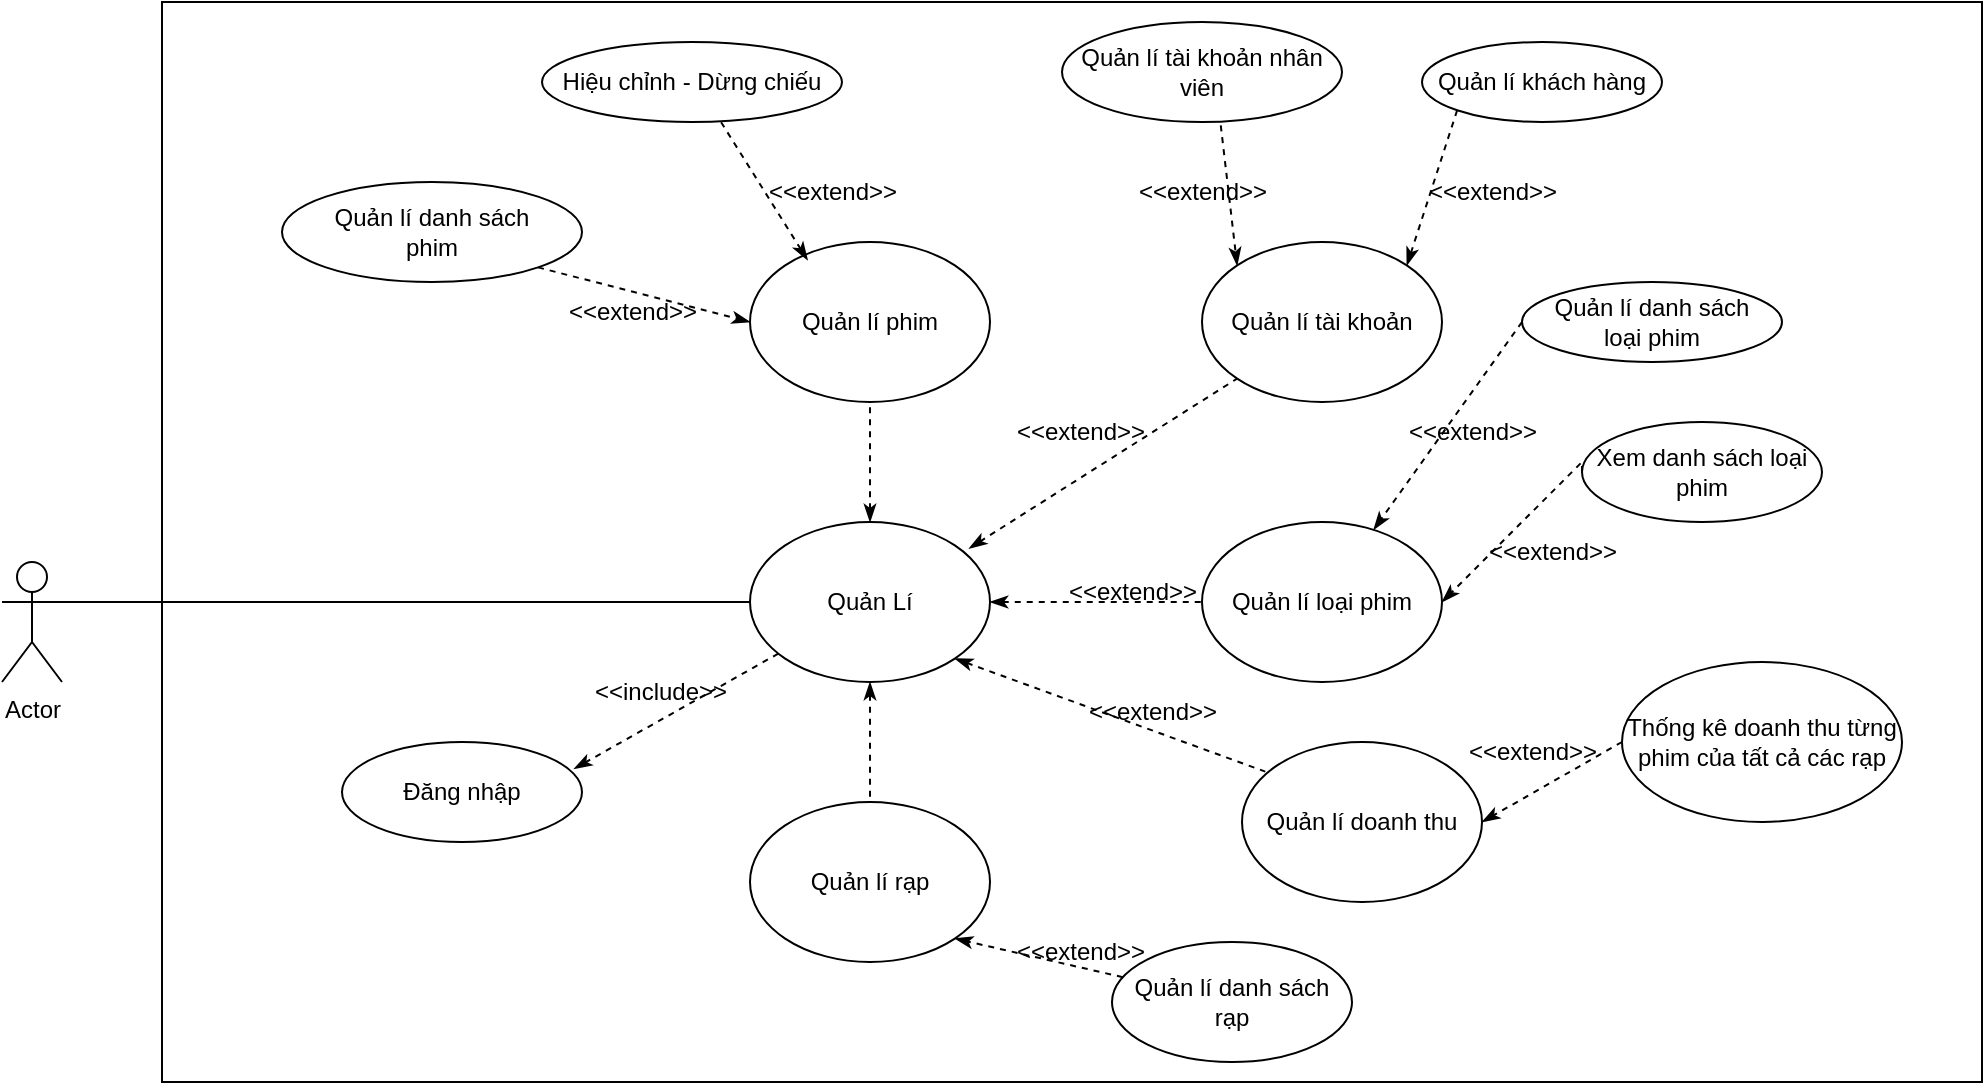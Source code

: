 <mxfile version="24.7.17" pages="3">
  <diagram name="Trang-1" id="XUuO-Sj4ZqHwSz0EMD9G">
    <mxGraphModel dx="1877" dy="1699" grid="1" gridSize="10" guides="1" tooltips="1" connect="1" arrows="1" fold="1" page="1" pageScale="1" pageWidth="827" pageHeight="1169" math="0" shadow="0">
      <root>
        <mxCell id="0" />
        <mxCell id="1" parent="0" />
        <mxCell id="FkCbSG15YkRULvFA8qqb-1" value="Quản lí tài khoản" style="ellipse;whiteSpace=wrap;html=1;" vertex="1" parent="1">
          <mxGeometry x="580" y="60" width="120" height="80" as="geometry" />
        </mxCell>
        <mxCell id="FkCbSG15YkRULvFA8qqb-2" value="Quản lí phim" style="ellipse;whiteSpace=wrap;html=1;" vertex="1" parent="1">
          <mxGeometry x="354" y="60" width="120" height="80" as="geometry" />
        </mxCell>
        <mxCell id="FkCbSG15YkRULvFA8qqb-3" value="Quản Lí" style="ellipse;whiteSpace=wrap;html=1;" vertex="1" parent="1">
          <mxGeometry x="354" y="200" width="120" height="80" as="geometry" />
        </mxCell>
        <mxCell id="FkCbSG15YkRULvFA8qqb-4" value="Quản lí rạp" style="ellipse;whiteSpace=wrap;html=1;" vertex="1" parent="1">
          <mxGeometry x="354" y="340" width="120" height="80" as="geometry" />
        </mxCell>
        <mxCell id="FkCbSG15YkRULvFA8qqb-5" value="Quản lí loại phim" style="ellipse;whiteSpace=wrap;html=1;" vertex="1" parent="1">
          <mxGeometry x="580" y="200" width="120" height="80" as="geometry" />
        </mxCell>
        <mxCell id="FkCbSG15YkRULvFA8qqb-6" value="Quản lí doanh thu" style="ellipse;whiteSpace=wrap;html=1;" vertex="1" parent="1">
          <mxGeometry x="600" y="310" width="120" height="80" as="geometry" />
        </mxCell>
        <mxCell id="FkCbSG15YkRULvFA8qqb-7" value="Actor" style="shape=umlActor;verticalLabelPosition=bottom;verticalAlign=top;html=1;outlineConnect=0;" vertex="1" parent="1">
          <mxGeometry x="-20" y="220" width="30" height="60" as="geometry" />
        </mxCell>
        <mxCell id="FkCbSG15YkRULvFA8qqb-8" value="" style="endArrow=none;html=1;rounded=0;exitX=1;exitY=0.333;exitDx=0;exitDy=0;exitPerimeter=0;entryX=0;entryY=0.5;entryDx=0;entryDy=0;" edge="1" parent="1" source="FkCbSG15YkRULvFA8qqb-7" target="FkCbSG15YkRULvFA8qqb-3">
          <mxGeometry width="50" height="50" relative="1" as="geometry">
            <mxPoint x="390" y="300" as="sourcePoint" />
            <mxPoint x="350" y="250" as="targetPoint" />
          </mxGeometry>
        </mxCell>
        <mxCell id="FkCbSG15YkRULvFA8qqb-9" value="" style="endArrow=none;html=1;rounded=0;exitX=0.5;exitY=0;exitDx=0;exitDy=0;entryX=0.5;entryY=1;entryDx=0;entryDy=0;startArrow=classicThin;startFill=1;endFill=0;dashed=1;" edge="1" parent="1" source="FkCbSG15YkRULvFA8qqb-3" target="FkCbSG15YkRULvFA8qqb-2">
          <mxGeometry width="50" height="50" relative="1" as="geometry">
            <mxPoint x="430" y="180" as="sourcePoint" />
            <mxPoint x="480" y="130" as="targetPoint" />
          </mxGeometry>
        </mxCell>
        <mxCell id="FkCbSG15YkRULvFA8qqb-10" value="" style="endArrow=none;html=1;rounded=0;entryX=0;entryY=0.5;entryDx=0;entryDy=0;exitX=1;exitY=0.5;exitDx=0;exitDy=0;startArrow=classicThin;startFill=1;endFill=0;dashed=1;" edge="1" parent="1" source="FkCbSG15YkRULvFA8qqb-3" target="FkCbSG15YkRULvFA8qqb-5">
          <mxGeometry width="50" height="50" relative="1" as="geometry">
            <mxPoint x="390" y="300" as="sourcePoint" />
            <mxPoint x="440" y="250" as="targetPoint" />
          </mxGeometry>
        </mxCell>
        <mxCell id="FkCbSG15YkRULvFA8qqb-11" value="" style="endArrow=none;html=1;rounded=0;exitX=0.5;exitY=1;exitDx=0;exitDy=0;entryX=0.5;entryY=0;entryDx=0;entryDy=0;startArrow=classicThin;startFill=1;endFill=0;dashed=1;" edge="1" parent="1" source="FkCbSG15YkRULvFA8qqb-3" target="FkCbSG15YkRULvFA8qqb-4">
          <mxGeometry width="50" height="50" relative="1" as="geometry">
            <mxPoint x="470" y="330" as="sourcePoint" />
            <mxPoint x="520" y="280" as="targetPoint" />
          </mxGeometry>
        </mxCell>
        <mxCell id="FkCbSG15YkRULvFA8qqb-12" value="" style="endArrow=none;html=1;rounded=0;exitX=0.913;exitY=0.165;exitDx=0;exitDy=0;exitPerimeter=0;entryX=0;entryY=1;entryDx=0;entryDy=0;startArrow=classicThin;startFill=1;endFill=0;dashed=1;" edge="1" parent="1" source="FkCbSG15YkRULvFA8qqb-3" target="FkCbSG15YkRULvFA8qqb-1">
          <mxGeometry width="50" height="50" relative="1" as="geometry">
            <mxPoint x="530" y="190" as="sourcePoint" />
            <mxPoint x="580" y="140" as="targetPoint" />
          </mxGeometry>
        </mxCell>
        <mxCell id="FkCbSG15YkRULvFA8qqb-13" value="" style="endArrow=none;html=1;rounded=0;entryX=0.097;entryY=0.185;entryDx=0;entryDy=0;entryPerimeter=0;exitX=1;exitY=1;exitDx=0;exitDy=0;startArrow=classicThin;startFill=1;endFill=0;dashed=1;" edge="1" parent="1" source="FkCbSG15YkRULvFA8qqb-3" target="FkCbSG15YkRULvFA8qqb-6">
          <mxGeometry width="50" height="50" relative="1" as="geometry">
            <mxPoint x="390" y="300" as="sourcePoint" />
            <mxPoint x="440" y="250" as="targetPoint" />
          </mxGeometry>
        </mxCell>
        <mxCell id="FkCbSG15YkRULvFA8qqb-14" value="Quản lí danh sách&lt;div&gt;phim&lt;/div&gt;" style="ellipse;whiteSpace=wrap;html=1;" vertex="1" parent="1">
          <mxGeometry x="120" y="30" width="150" height="50" as="geometry" />
        </mxCell>
        <mxCell id="FkCbSG15YkRULvFA8qqb-16" value="" style="endArrow=classicThin;html=1;rounded=0;exitX=1;exitY=1;exitDx=0;exitDy=0;entryX=0;entryY=0.5;entryDx=0;entryDy=0;startArrow=none;startFill=0;dashed=1;endFill=1;" edge="1" parent="1" source="FkCbSG15YkRULvFA8qqb-14" target="FkCbSG15YkRULvFA8qqb-2">
          <mxGeometry width="50" height="50" relative="1" as="geometry">
            <mxPoint x="380" y="10" as="sourcePoint" />
            <mxPoint x="430" y="-40" as="targetPoint" />
          </mxGeometry>
        </mxCell>
        <mxCell id="FkCbSG15YkRULvFA8qqb-17" value="Hiệu chỉnh - Dừng chiếu" style="ellipse;whiteSpace=wrap;html=1;" vertex="1" parent="1">
          <mxGeometry x="250" y="-40" width="150" height="40" as="geometry" />
        </mxCell>
        <mxCell id="FkCbSG15YkRULvFA8qqb-18" value="" style="endArrow=classicThin;html=1;rounded=0;exitX=0.597;exitY=1.003;exitDx=0;exitDy=0;exitPerimeter=0;entryX=0.24;entryY=0.113;entryDx=0;entryDy=0;entryPerimeter=0;endFill=1;dashed=1;" edge="1" parent="1" source="FkCbSG15YkRULvFA8qqb-17" target="FkCbSG15YkRULvFA8qqb-2">
          <mxGeometry width="50" height="50" relative="1" as="geometry">
            <mxPoint x="390" y="190" as="sourcePoint" />
            <mxPoint x="440" y="140" as="targetPoint" />
          </mxGeometry>
        </mxCell>
        <mxCell id="FkCbSG15YkRULvFA8qqb-20" value="Quản lí tài khoản nhân viên" style="ellipse;whiteSpace=wrap;html=1;" vertex="1" parent="1">
          <mxGeometry x="510" y="-50" width="140" height="50" as="geometry" />
        </mxCell>
        <mxCell id="FkCbSG15YkRULvFA8qqb-21" value="Quản lí khách hàng" style="ellipse;whiteSpace=wrap;html=1;" vertex="1" parent="1">
          <mxGeometry x="690" y="-40" width="120" height="40" as="geometry" />
        </mxCell>
        <mxCell id="FkCbSG15YkRULvFA8qqb-22" value="" style="endArrow=classicThin;html=1;rounded=0;entryX=0;entryY=0;entryDx=0;entryDy=0;exitX=0.567;exitY=1.033;exitDx=0;exitDy=0;exitPerimeter=0;endFill=1;dashed=1;" edge="1" parent="1" source="FkCbSG15YkRULvFA8qqb-20" target="FkCbSG15YkRULvFA8qqb-1">
          <mxGeometry width="50" height="50" relative="1" as="geometry">
            <mxPoint x="610" y="50" as="sourcePoint" />
            <mxPoint x="660" as="targetPoint" />
          </mxGeometry>
        </mxCell>
        <mxCell id="FkCbSG15YkRULvFA8qqb-23" value="" style="endArrow=classicThin;html=1;rounded=0;entryX=1;entryY=0;entryDx=0;entryDy=0;exitX=0;exitY=1;exitDx=0;exitDy=0;endFill=1;dashed=1;" edge="1" parent="1" source="FkCbSG15YkRULvFA8qqb-21" target="FkCbSG15YkRULvFA8qqb-1">
          <mxGeometry width="50" height="50" relative="1" as="geometry">
            <mxPoint x="720" y="120" as="sourcePoint" />
            <mxPoint x="770" y="70" as="targetPoint" />
          </mxGeometry>
        </mxCell>
        <mxCell id="FkCbSG15YkRULvFA8qqb-24" value="Quản lí danh sách&lt;div&gt;loại phim&lt;/div&gt;" style="ellipse;whiteSpace=wrap;html=1;" vertex="1" parent="1">
          <mxGeometry x="740" y="80" width="130" height="40" as="geometry" />
        </mxCell>
        <mxCell id="FkCbSG15YkRULvFA8qqb-25" value="Xem danh sách loại phim" style="ellipse;whiteSpace=wrap;html=1;" vertex="1" parent="1">
          <mxGeometry x="770" y="150" width="120" height="50" as="geometry" />
        </mxCell>
        <mxCell id="FkCbSG15YkRULvFA8qqb-26" value="" style="endArrow=classicThin;html=1;rounded=0;exitX=0;exitY=0.5;exitDx=0;exitDy=0;endFill=1;dashed=1;" edge="1" parent="1" source="FkCbSG15YkRULvFA8qqb-24" target="FkCbSG15YkRULvFA8qqb-5">
          <mxGeometry width="50" height="50" relative="1" as="geometry">
            <mxPoint x="670" y="190" as="sourcePoint" />
            <mxPoint x="720" y="140" as="targetPoint" />
          </mxGeometry>
        </mxCell>
        <mxCell id="FkCbSG15YkRULvFA8qqb-27" value="" style="endArrow=classicThin;html=1;rounded=0;entryX=1;entryY=0.5;entryDx=0;entryDy=0;exitX=0;exitY=0.5;exitDx=0;exitDy=0;endFill=1;dashed=1;" edge="1" parent="1" source="FkCbSG15YkRULvFA8qqb-25" target="FkCbSG15YkRULvFA8qqb-5">
          <mxGeometry width="50" height="50" relative="1" as="geometry">
            <mxPoint x="700" y="320" as="sourcePoint" />
            <mxPoint x="750" y="270" as="targetPoint" />
            <Array as="points">
              <mxPoint x="770" y="170" />
            </Array>
          </mxGeometry>
        </mxCell>
        <mxCell id="FkCbSG15YkRULvFA8qqb-28" value="Thống kê doanh thu từng phim của tất cả các rạp" style="ellipse;whiteSpace=wrap;html=1;" vertex="1" parent="1">
          <mxGeometry x="790" y="270" width="140" height="80" as="geometry" />
        </mxCell>
        <mxCell id="FkCbSG15YkRULvFA8qqb-29" value="" style="endArrow=classicThin;html=1;rounded=0;entryX=1;entryY=0.5;entryDx=0;entryDy=0;exitX=0;exitY=0.5;exitDx=0;exitDy=0;endFill=1;dashed=1;" edge="1" parent="1" source="FkCbSG15YkRULvFA8qqb-28" target="FkCbSG15YkRULvFA8qqb-6">
          <mxGeometry width="50" height="50" relative="1" as="geometry">
            <mxPoint x="730" y="440" as="sourcePoint" />
            <mxPoint x="780" y="390" as="targetPoint" />
          </mxGeometry>
        </mxCell>
        <mxCell id="FkCbSG15YkRULvFA8qqb-30" value="Quản lí danh sách rạp" style="ellipse;whiteSpace=wrap;html=1;" vertex="1" parent="1">
          <mxGeometry x="535" y="410" width="120" height="60" as="geometry" />
        </mxCell>
        <mxCell id="FkCbSG15YkRULvFA8qqb-31" value="" style="endArrow=classicThin;html=1;rounded=0;entryX=1;entryY=1;entryDx=0;entryDy=0;endFill=1;dashed=1;" edge="1" parent="1" source="FkCbSG15YkRULvFA8qqb-30" target="FkCbSG15YkRULvFA8qqb-4">
          <mxGeometry width="50" height="50" relative="1" as="geometry">
            <mxPoint x="300" y="470" as="sourcePoint" />
            <mxPoint x="350" y="420" as="targetPoint" />
          </mxGeometry>
        </mxCell>
        <mxCell id="FkCbSG15YkRULvFA8qqb-32" value="Đăng nhập" style="ellipse;whiteSpace=wrap;html=1;" vertex="1" parent="1">
          <mxGeometry x="150" y="310" width="120" height="50" as="geometry" />
        </mxCell>
        <mxCell id="FkCbSG15YkRULvFA8qqb-33" value="" style="endArrow=classicThin;html=1;rounded=0;entryX=0.967;entryY=0.268;entryDx=0;entryDy=0;entryPerimeter=0;endFill=1;startArrow=none;startFill=0;dashed=1;" edge="1" parent="1" source="FkCbSG15YkRULvFA8qqb-3" target="FkCbSG15YkRULvFA8qqb-32">
          <mxGeometry width="50" height="50" relative="1" as="geometry">
            <mxPoint x="300" y="320" as="sourcePoint" />
            <mxPoint x="350" y="270" as="targetPoint" />
          </mxGeometry>
        </mxCell>
        <mxCell id="FkCbSG15YkRULvFA8qqb-34" value="&amp;lt;&amp;lt;include&amp;gt;&amp;gt;" style="text;html=1;align=center;verticalAlign=middle;resizable=0;points=[];autosize=1;strokeColor=none;fillColor=none;" vertex="1" parent="1">
          <mxGeometry x="264" y="270" width="90" height="30" as="geometry" />
        </mxCell>
        <mxCell id="FkCbSG15YkRULvFA8qqb-35" value="&amp;lt;&amp;lt;extend&amp;gt;&amp;gt;" style="text;html=1;align=center;verticalAlign=middle;resizable=0;points=[];autosize=1;strokeColor=none;fillColor=none;" vertex="1" parent="1">
          <mxGeometry x="250" y="80" width="90" height="30" as="geometry" />
        </mxCell>
        <mxCell id="FkCbSG15YkRULvFA8qqb-36" value="&amp;lt;&amp;lt;extend&amp;gt;&amp;gt;" style="text;html=1;align=center;verticalAlign=middle;resizable=0;points=[];autosize=1;strokeColor=none;fillColor=none;" vertex="1" parent="1">
          <mxGeometry x="350" y="20" width="90" height="30" as="geometry" />
        </mxCell>
        <mxCell id="FkCbSG15YkRULvFA8qqb-37" value="&amp;lt;&amp;lt;extend&amp;gt;&amp;gt;" style="text;html=1;align=center;verticalAlign=middle;resizable=0;points=[];autosize=1;strokeColor=none;fillColor=none;" vertex="1" parent="1">
          <mxGeometry x="535" y="20" width="90" height="30" as="geometry" />
        </mxCell>
        <mxCell id="FkCbSG15YkRULvFA8qqb-38" value="&amp;lt;&amp;lt;extend&amp;gt;&amp;gt;" style="text;html=1;align=center;verticalAlign=middle;resizable=0;points=[];autosize=1;strokeColor=none;fillColor=none;" vertex="1" parent="1">
          <mxGeometry x="680" y="20" width="90" height="30" as="geometry" />
        </mxCell>
        <mxCell id="FkCbSG15YkRULvFA8qqb-39" value="&amp;lt;&amp;lt;extend&amp;gt;&amp;gt;" style="text;html=1;align=center;verticalAlign=middle;resizable=0;points=[];autosize=1;strokeColor=none;fillColor=none;" vertex="1" parent="1">
          <mxGeometry x="670" y="140" width="90" height="30" as="geometry" />
        </mxCell>
        <mxCell id="FkCbSG15YkRULvFA8qqb-40" value="&amp;lt;&amp;lt;extend&amp;gt;&amp;gt;" style="text;html=1;align=center;verticalAlign=middle;resizable=0;points=[];autosize=1;strokeColor=none;fillColor=none;" vertex="1" parent="1">
          <mxGeometry x="710" y="200" width="90" height="30" as="geometry" />
        </mxCell>
        <mxCell id="FkCbSG15YkRULvFA8qqb-41" value="&amp;lt;&amp;lt;extend&amp;gt;&amp;gt;" style="text;html=1;align=center;verticalAlign=middle;resizable=0;points=[];autosize=1;strokeColor=none;fillColor=none;" vertex="1" parent="1">
          <mxGeometry x="700" y="300" width="90" height="30" as="geometry" />
        </mxCell>
        <mxCell id="FkCbSG15YkRULvFA8qqb-42" value="&amp;lt;&amp;lt;extend&amp;gt;&amp;gt;" style="text;html=1;align=center;verticalAlign=middle;resizable=0;points=[];autosize=1;strokeColor=none;fillColor=none;" vertex="1" parent="1">
          <mxGeometry x="510" y="280" width="90" height="30" as="geometry" />
        </mxCell>
        <mxCell id="FkCbSG15YkRULvFA8qqb-43" value="&amp;lt;&amp;lt;extend&amp;gt;&amp;gt;" style="text;html=1;align=center;verticalAlign=middle;resizable=0;points=[];autosize=1;strokeColor=none;fillColor=none;" vertex="1" parent="1">
          <mxGeometry x="474" y="400" width="90" height="30" as="geometry" />
        </mxCell>
        <mxCell id="FkCbSG15YkRULvFA8qqb-44" value="&amp;lt;&amp;lt;extend&amp;gt;&amp;gt;" style="text;html=1;align=center;verticalAlign=middle;resizable=0;points=[];autosize=1;strokeColor=none;fillColor=none;" vertex="1" parent="1">
          <mxGeometry x="474" y="140" width="90" height="30" as="geometry" />
        </mxCell>
        <mxCell id="FkCbSG15YkRULvFA8qqb-45" value="&amp;lt;&amp;lt;extend&amp;gt;&amp;gt;" style="text;html=1;align=center;verticalAlign=middle;resizable=0;points=[];autosize=1;strokeColor=none;fillColor=none;" vertex="1" parent="1">
          <mxGeometry x="500" y="220" width="90" height="30" as="geometry" />
        </mxCell>
        <mxCell id="FkCbSG15YkRULvFA8qqb-46" value="" style="rounded=0;whiteSpace=wrap;html=1;fillStyle=dashed;fillColor=none;" vertex="1" parent="1">
          <mxGeometry x="60" y="-60" width="910" height="540" as="geometry" />
        </mxCell>
      </root>
    </mxGraphModel>
  </diagram>
  <diagram id="VUjF_VidT5yqT0pPPHdX" name="Quảnlirap">
    <mxGraphModel dx="1050" dy="530" grid="1" gridSize="10" guides="1" tooltips="1" connect="1" arrows="1" fold="1" page="1" pageScale="1" pageWidth="827" pageHeight="1169" math="0" shadow="0">
      <root>
        <mxCell id="0" />
        <mxCell id="1" parent="0" />
        <mxCell id="H4WFvdBHOnX_bVAzTEjQ-1" value="Quản lí phòng chiếu" style="ellipse;whiteSpace=wrap;html=1;" vertex="1" parent="1">
          <mxGeometry x="750" y="230" width="120" height="80" as="geometry" />
        </mxCell>
        <mxCell id="H4WFvdBHOnX_bVAzTEjQ-2" value="Quản lí lịch chiếu" style="ellipse;whiteSpace=wrap;html=1;" vertex="1" parent="1">
          <mxGeometry x="524" y="230" width="120" height="80" as="geometry" />
        </mxCell>
        <mxCell id="H4WFvdBHOnX_bVAzTEjQ-3" value="Quản Lí" style="ellipse;whiteSpace=wrap;html=1;" vertex="1" parent="1">
          <mxGeometry x="524" y="370" width="120" height="80" as="geometry" />
        </mxCell>
        <mxCell id="H4WFvdBHOnX_bVAzTEjQ-5" value="Quản lí vé" style="ellipse;whiteSpace=wrap;html=1;" vertex="1" parent="1">
          <mxGeometry x="750" y="370" width="120" height="80" as="geometry" />
        </mxCell>
        <mxCell id="H4WFvdBHOnX_bVAzTEjQ-6" value="Quản lí doanh thu" style="ellipse;whiteSpace=wrap;html=1;" vertex="1" parent="1">
          <mxGeometry x="770" y="480" width="120" height="80" as="geometry" />
        </mxCell>
        <mxCell id="H4WFvdBHOnX_bVAzTEjQ-7" value="Actor" style="shape=umlActor;verticalLabelPosition=bottom;verticalAlign=top;html=1;outlineConnect=0;" vertex="1" parent="1">
          <mxGeometry x="150" y="390" width="30" height="60" as="geometry" />
        </mxCell>
        <mxCell id="H4WFvdBHOnX_bVAzTEjQ-8" value="" style="endArrow=none;html=1;rounded=0;exitX=1;exitY=0.333;exitDx=0;exitDy=0;exitPerimeter=0;entryX=0;entryY=0.5;entryDx=0;entryDy=0;" edge="1" parent="1" source="H4WFvdBHOnX_bVAzTEjQ-7" target="H4WFvdBHOnX_bVAzTEjQ-3">
          <mxGeometry width="50" height="50" relative="1" as="geometry">
            <mxPoint x="560" y="470" as="sourcePoint" />
            <mxPoint x="520" y="420" as="targetPoint" />
          </mxGeometry>
        </mxCell>
        <mxCell id="H4WFvdBHOnX_bVAzTEjQ-9" value="" style="endArrow=none;html=1;rounded=0;exitX=0.5;exitY=0;exitDx=0;exitDy=0;entryX=0.5;entryY=1;entryDx=0;entryDy=0;startArrow=classicThin;startFill=1;endFill=0;dashed=1;" edge="1" parent="1" source="H4WFvdBHOnX_bVAzTEjQ-3" target="H4WFvdBHOnX_bVAzTEjQ-2">
          <mxGeometry width="50" height="50" relative="1" as="geometry">
            <mxPoint x="600" y="350" as="sourcePoint" />
            <mxPoint x="650" y="300" as="targetPoint" />
          </mxGeometry>
        </mxCell>
        <mxCell id="H4WFvdBHOnX_bVAzTEjQ-10" value="" style="endArrow=none;html=1;rounded=0;entryX=0;entryY=0.5;entryDx=0;entryDy=0;exitX=1;exitY=0.5;exitDx=0;exitDy=0;startArrow=classicThin;startFill=1;endFill=0;dashed=1;" edge="1" parent="1" source="H4WFvdBHOnX_bVAzTEjQ-3" target="H4WFvdBHOnX_bVAzTEjQ-5">
          <mxGeometry width="50" height="50" relative="1" as="geometry">
            <mxPoint x="560" y="470" as="sourcePoint" />
            <mxPoint x="610" y="420" as="targetPoint" />
          </mxGeometry>
        </mxCell>
        <mxCell id="H4WFvdBHOnX_bVAzTEjQ-12" value="" style="endArrow=none;html=1;rounded=0;exitX=0.913;exitY=0.165;exitDx=0;exitDy=0;exitPerimeter=0;entryX=0;entryY=1;entryDx=0;entryDy=0;startArrow=classicThin;startFill=1;endFill=0;dashed=1;" edge="1" parent="1" source="H4WFvdBHOnX_bVAzTEjQ-3" target="H4WFvdBHOnX_bVAzTEjQ-1">
          <mxGeometry width="50" height="50" relative="1" as="geometry">
            <mxPoint x="700" y="360" as="sourcePoint" />
            <mxPoint x="750" y="310" as="targetPoint" />
          </mxGeometry>
        </mxCell>
        <mxCell id="H4WFvdBHOnX_bVAzTEjQ-13" value="" style="endArrow=none;html=1;rounded=0;entryX=0.097;entryY=0.185;entryDx=0;entryDy=0;entryPerimeter=0;exitX=1;exitY=1;exitDx=0;exitDy=0;startArrow=classicThin;startFill=1;endFill=0;dashed=1;" edge="1" parent="1" source="H4WFvdBHOnX_bVAzTEjQ-3" target="H4WFvdBHOnX_bVAzTEjQ-6">
          <mxGeometry width="50" height="50" relative="1" as="geometry">
            <mxPoint x="560" y="470" as="sourcePoint" />
            <mxPoint x="610" y="420" as="targetPoint" />
          </mxGeometry>
        </mxCell>
        <mxCell id="H4WFvdBHOnX_bVAzTEjQ-14" value="Quản lí lịch chiếu" style="ellipse;whiteSpace=wrap;html=1;" vertex="1" parent="1">
          <mxGeometry x="290" y="200" width="150" height="50" as="geometry" />
        </mxCell>
        <mxCell id="H4WFvdBHOnX_bVAzTEjQ-15" value="" style="endArrow=classicThin;html=1;rounded=0;exitX=1;exitY=1;exitDx=0;exitDy=0;entryX=0;entryY=0.5;entryDx=0;entryDy=0;startArrow=none;startFill=0;dashed=1;endFill=1;" edge="1" parent="1" source="H4WFvdBHOnX_bVAzTEjQ-14" target="H4WFvdBHOnX_bVAzTEjQ-2">
          <mxGeometry width="50" height="50" relative="1" as="geometry">
            <mxPoint x="550" y="180" as="sourcePoint" />
            <mxPoint x="600" y="130" as="targetPoint" />
          </mxGeometry>
        </mxCell>
        <mxCell id="H4WFvdBHOnX_bVAzTEjQ-16" value="Xem danh sách lịch chiếu trong ngày&amp;nbsp;" style="ellipse;whiteSpace=wrap;html=1;" vertex="1" parent="1">
          <mxGeometry x="410" y="130" width="160" height="40" as="geometry" />
        </mxCell>
        <mxCell id="H4WFvdBHOnX_bVAzTEjQ-17" value="" style="endArrow=classicThin;html=1;rounded=0;exitX=0.597;exitY=1.003;exitDx=0;exitDy=0;exitPerimeter=0;entryX=0.24;entryY=0.113;entryDx=0;entryDy=0;entryPerimeter=0;endFill=1;dashed=1;" edge="1" parent="1" source="H4WFvdBHOnX_bVAzTEjQ-16" target="H4WFvdBHOnX_bVAzTEjQ-2">
          <mxGeometry width="50" height="50" relative="1" as="geometry">
            <mxPoint x="560" y="360" as="sourcePoint" />
            <mxPoint x="610" y="310" as="targetPoint" />
          </mxGeometry>
        </mxCell>
        <mxCell id="H4WFvdBHOnX_bVAzTEjQ-18" value="Quản lí danh sách phòng chiếu" style="ellipse;whiteSpace=wrap;html=1;" vertex="1" parent="1">
          <mxGeometry x="680" y="120" width="140" height="50" as="geometry" />
        </mxCell>
        <mxCell id="H4WFvdBHOnX_bVAzTEjQ-19" value="Xem thông tin các phòng đang có lịch chiếu" style="ellipse;whiteSpace=wrap;html=1;" vertex="1" parent="1">
          <mxGeometry x="860" y="130" width="250" height="40" as="geometry" />
        </mxCell>
        <mxCell id="H4WFvdBHOnX_bVAzTEjQ-20" value="" style="endArrow=classicThin;html=1;rounded=0;entryX=0;entryY=0;entryDx=0;entryDy=0;exitX=0.567;exitY=1.033;exitDx=0;exitDy=0;exitPerimeter=0;endFill=1;dashed=1;" edge="1" parent="1" source="H4WFvdBHOnX_bVAzTEjQ-18" target="H4WFvdBHOnX_bVAzTEjQ-1">
          <mxGeometry width="50" height="50" relative="1" as="geometry">
            <mxPoint x="780" y="220" as="sourcePoint" />
            <mxPoint x="830" y="170" as="targetPoint" />
          </mxGeometry>
        </mxCell>
        <mxCell id="H4WFvdBHOnX_bVAzTEjQ-21" value="" style="endArrow=classicThin;html=1;rounded=0;entryX=1;entryY=0;entryDx=0;entryDy=0;exitX=0;exitY=1;exitDx=0;exitDy=0;endFill=1;dashed=1;" edge="1" parent="1" source="H4WFvdBHOnX_bVAzTEjQ-19" target="H4WFvdBHOnX_bVAzTEjQ-1">
          <mxGeometry width="50" height="50" relative="1" as="geometry">
            <mxPoint x="890" y="290" as="sourcePoint" />
            <mxPoint x="940" y="240" as="targetPoint" />
          </mxGeometry>
        </mxCell>
        <mxCell id="H4WFvdBHOnX_bVAzTEjQ-22" value="Xem danh sách vé được đặt trong 1 suất chiếu" style="ellipse;whiteSpace=wrap;html=1;" vertex="1" parent="1">
          <mxGeometry x="950" y="290" width="190" height="60" as="geometry" />
        </mxCell>
        <mxCell id="H4WFvdBHOnX_bVAzTEjQ-24" value="" style="endArrow=classicThin;html=1;rounded=0;exitX=0;exitY=0.5;exitDx=0;exitDy=0;endFill=1;dashed=1;" edge="1" parent="1" source="H4WFvdBHOnX_bVAzTEjQ-22" target="H4WFvdBHOnX_bVAzTEjQ-5">
          <mxGeometry width="50" height="50" relative="1" as="geometry">
            <mxPoint x="840" y="360" as="sourcePoint" />
            <mxPoint x="890" y="310" as="targetPoint" />
          </mxGeometry>
        </mxCell>
        <mxCell id="H4WFvdBHOnX_bVAzTEjQ-26" value="Thống kê doanh thu từng phim&amp;nbsp;" style="ellipse;whiteSpace=wrap;html=1;" vertex="1" parent="1">
          <mxGeometry x="960" y="460" width="160" height="60" as="geometry" />
        </mxCell>
        <mxCell id="H4WFvdBHOnX_bVAzTEjQ-27" value="" style="endArrow=classicThin;html=1;rounded=0;entryX=1;entryY=0.5;entryDx=0;entryDy=0;exitX=0;exitY=0.5;exitDx=0;exitDy=0;endFill=1;dashed=1;" edge="1" parent="1" source="H4WFvdBHOnX_bVAzTEjQ-26" target="H4WFvdBHOnX_bVAzTEjQ-6">
          <mxGeometry width="50" height="50" relative="1" as="geometry">
            <mxPoint x="900" y="610" as="sourcePoint" />
            <mxPoint x="950" y="560" as="targetPoint" />
          </mxGeometry>
        </mxCell>
        <mxCell id="H4WFvdBHOnX_bVAzTEjQ-30" value="Đăng nhập" style="ellipse;whiteSpace=wrap;html=1;" vertex="1" parent="1">
          <mxGeometry x="320" y="480" width="120" height="50" as="geometry" />
        </mxCell>
        <mxCell id="H4WFvdBHOnX_bVAzTEjQ-31" value="" style="endArrow=classicThin;html=1;rounded=0;entryX=0.967;entryY=0.268;entryDx=0;entryDy=0;entryPerimeter=0;endFill=1;startArrow=none;startFill=0;dashed=1;" edge="1" parent="1" source="H4WFvdBHOnX_bVAzTEjQ-3" target="H4WFvdBHOnX_bVAzTEjQ-30">
          <mxGeometry width="50" height="50" relative="1" as="geometry">
            <mxPoint x="470" y="490" as="sourcePoint" />
            <mxPoint x="520" y="440" as="targetPoint" />
          </mxGeometry>
        </mxCell>
        <mxCell id="H4WFvdBHOnX_bVAzTEjQ-32" value="&amp;lt;&amp;lt;include&amp;gt;&amp;gt;" style="text;html=1;align=center;verticalAlign=middle;resizable=0;points=[];autosize=1;strokeColor=none;fillColor=none;" vertex="1" parent="1">
          <mxGeometry x="434" y="440" width="90" height="30" as="geometry" />
        </mxCell>
        <mxCell id="H4WFvdBHOnX_bVAzTEjQ-33" value="&amp;lt;&amp;lt;extend&amp;gt;&amp;gt;" style="text;html=1;align=center;verticalAlign=middle;resizable=0;points=[];autosize=1;strokeColor=none;fillColor=none;" vertex="1" parent="1">
          <mxGeometry x="420" y="250" width="90" height="30" as="geometry" />
        </mxCell>
        <mxCell id="H4WFvdBHOnX_bVAzTEjQ-34" value="&amp;lt;&amp;lt;extend&amp;gt;&amp;gt;" style="text;html=1;align=center;verticalAlign=middle;resizable=0;points=[];autosize=1;strokeColor=none;fillColor=none;" vertex="1" parent="1">
          <mxGeometry x="520" y="190" width="90" height="30" as="geometry" />
        </mxCell>
        <mxCell id="H4WFvdBHOnX_bVAzTEjQ-35" value="&amp;lt;&amp;lt;extend&amp;gt;&amp;gt;" style="text;html=1;align=center;verticalAlign=middle;resizable=0;points=[];autosize=1;strokeColor=none;fillColor=none;" vertex="1" parent="1">
          <mxGeometry x="705" y="190" width="90" height="30" as="geometry" />
        </mxCell>
        <mxCell id="H4WFvdBHOnX_bVAzTEjQ-36" value="&amp;lt;&amp;lt;extend&amp;gt;&amp;gt;" style="text;html=1;align=center;verticalAlign=middle;resizable=0;points=[];autosize=1;strokeColor=none;fillColor=none;" vertex="1" parent="1">
          <mxGeometry x="850" y="190" width="90" height="30" as="geometry" />
        </mxCell>
        <mxCell id="H4WFvdBHOnX_bVAzTEjQ-37" value="&amp;lt;&amp;lt;extend&amp;gt;&amp;gt;" style="text;html=1;align=center;verticalAlign=middle;resizable=0;points=[];autosize=1;strokeColor=none;fillColor=none;" vertex="1" parent="1">
          <mxGeometry x="850" y="320" width="90" height="30" as="geometry" />
        </mxCell>
        <mxCell id="H4WFvdBHOnX_bVAzTEjQ-39" value="&amp;lt;&amp;lt;extend&amp;gt;&amp;gt;" style="text;html=1;align=center;verticalAlign=middle;resizable=0;points=[];autosize=1;strokeColor=none;fillColor=none;" vertex="1" parent="1">
          <mxGeometry x="890" y="550" width="90" height="30" as="geometry" />
        </mxCell>
        <mxCell id="H4WFvdBHOnX_bVAzTEjQ-40" value="&amp;lt;&amp;lt;extend&amp;gt;&amp;gt;" style="text;html=1;align=center;verticalAlign=middle;resizable=0;points=[];autosize=1;strokeColor=none;fillColor=none;" vertex="1" parent="1">
          <mxGeometry x="680" y="450" width="90" height="30" as="geometry" />
        </mxCell>
        <mxCell id="H4WFvdBHOnX_bVAzTEjQ-42" value="&amp;lt;&amp;lt;extend&amp;gt;&amp;gt;" style="text;html=1;align=center;verticalAlign=middle;resizable=0;points=[];autosize=1;strokeColor=none;fillColor=none;" vertex="1" parent="1">
          <mxGeometry x="644" y="310" width="90" height="30" as="geometry" />
        </mxCell>
        <mxCell id="H4WFvdBHOnX_bVAzTEjQ-43" value="&amp;lt;&amp;lt;extend&amp;gt;&amp;gt;" style="text;html=1;align=center;verticalAlign=middle;resizable=0;points=[];autosize=1;strokeColor=none;fillColor=none;" vertex="1" parent="1">
          <mxGeometry x="670" y="390" width="90" height="30" as="geometry" />
        </mxCell>
        <mxCell id="H4WFvdBHOnX_bVAzTEjQ-45" value="Thống kê doanh thu phim trong 1 suất chiếu&amp;nbsp;" style="ellipse;whiteSpace=wrap;html=1;" vertex="1" parent="1">
          <mxGeometry x="960" y="560" width="160" height="60" as="geometry" />
        </mxCell>
        <mxCell id="H4WFvdBHOnX_bVAzTEjQ-46" value="" style="endArrow=classicThin;html=1;rounded=0;entryX=1;entryY=1;entryDx=0;entryDy=0;exitX=0;exitY=0.5;exitDx=0;exitDy=0;endFill=1;dashed=1;" edge="1" parent="1" source="H4WFvdBHOnX_bVAzTEjQ-45" target="H4WFvdBHOnX_bVAzTEjQ-6">
          <mxGeometry width="50" height="50" relative="1" as="geometry">
            <mxPoint x="900" y="550" as="sourcePoint" />
            <mxPoint x="830" y="580" as="targetPoint" />
          </mxGeometry>
        </mxCell>
        <mxCell id="H4WFvdBHOnX_bVAzTEjQ-47" value="&amp;lt;&amp;lt;extend&amp;gt;&amp;gt;" style="text;html=1;align=center;verticalAlign=middle;resizable=0;points=[];autosize=1;strokeColor=none;fillColor=none;" vertex="1" parent="1">
          <mxGeometry x="880" y="470" width="90" height="30" as="geometry" />
        </mxCell>
        <mxCell id="H4WFvdBHOnX_bVAzTEjQ-48" value="&amp;lt;&amp;lt;extend&amp;gt;&amp;gt;" style="text;html=1;align=center;verticalAlign=middle;resizable=0;points=[];autosize=1;strokeColor=none;fillColor=none;" vertex="1" parent="1">
          <mxGeometry x="510" y="330" width="90" height="30" as="geometry" />
        </mxCell>
        <mxCell id="H4WFvdBHOnX_bVAzTEjQ-49" value="" style="rounded=0;whiteSpace=wrap;html=1;fillStyle=dashed;fillColor=none;" vertex="1" parent="1">
          <mxGeometry x="270" y="110" width="920" height="520" as="geometry" />
        </mxCell>
      </root>
    </mxGraphModel>
  </diagram>
  <diagram id="BSk46Gy_yzdBgPE-s7C0" name="Khachhang">
    <mxGraphModel dx="1994" dy="589" grid="1" gridSize="10" guides="1" tooltips="1" connect="1" arrows="1" fold="1" page="1" pageScale="1" pageWidth="827" pageHeight="1169" math="0" shadow="0">
      <root>
        <mxCell id="0" />
        <mxCell id="1" parent="0" />
        <mxCell id="fmDMcZmwCV9njAwdJpqf-1" value="Hoàn vé" style="ellipse;whiteSpace=wrap;html=1;" vertex="1" parent="1">
          <mxGeometry x="580" y="60" width="120" height="80" as="geometry" />
        </mxCell>
        <mxCell id="fmDMcZmwCV9njAwdJpqf-2" value="Đặt vé xem phim" style="ellipse;whiteSpace=wrap;html=1;" vertex="1" parent="1">
          <mxGeometry x="354" y="60" width="120" height="80" as="geometry" />
        </mxCell>
        <mxCell id="fmDMcZmwCV9njAwdJpqf-3" value="Đăng nhập" style="ellipse;whiteSpace=wrap;html=1;" vertex="1" parent="1">
          <mxGeometry x="354" y="200" width="120" height="80" as="geometry" />
        </mxCell>
        <mxCell id="fmDMcZmwCV9njAwdJpqf-4" value="Quản lí tài khoản" style="ellipse;whiteSpace=wrap;html=1;" vertex="1" parent="1">
          <mxGeometry x="430" y="370" width="120" height="70" as="geometry" />
        </mxCell>
        <mxCell id="fmDMcZmwCV9njAwdJpqf-5" value="Quản lí lịch sử hoạt động" style="ellipse;whiteSpace=wrap;html=1;" vertex="1" parent="1">
          <mxGeometry x="580" y="200" width="120" height="80" as="geometry" />
        </mxCell>
        <mxCell id="fmDMcZmwCV9njAwdJpqf-6" value="Xem danh sách rạp chiếu" style="ellipse;whiteSpace=wrap;html=1;" vertex="1" parent="1">
          <mxGeometry x="580" y="310" width="120" height="80" as="geometry" />
        </mxCell>
        <mxCell id="fmDMcZmwCV9njAwdJpqf-7" value="Khách Hàng" style="shape=umlActor;verticalLabelPosition=bottom;verticalAlign=top;html=1;outlineConnect=0;" vertex="1" parent="1">
          <mxGeometry x="-20" y="220" width="30" height="60" as="geometry" />
        </mxCell>
        <mxCell id="fmDMcZmwCV9njAwdJpqf-8" value="" style="endArrow=none;html=1;rounded=0;exitX=1;exitY=0.333;exitDx=0;exitDy=0;exitPerimeter=0;entryX=0;entryY=0.5;entryDx=0;entryDy=0;" edge="1" parent="1" source="fmDMcZmwCV9njAwdJpqf-7" target="fmDMcZmwCV9njAwdJpqf-3">
          <mxGeometry width="50" height="50" relative="1" as="geometry">
            <mxPoint x="390" y="300" as="sourcePoint" />
            <mxPoint x="350" y="250" as="targetPoint" />
          </mxGeometry>
        </mxCell>
        <mxCell id="fmDMcZmwCV9njAwdJpqf-9" value="" style="endArrow=none;html=1;rounded=0;exitX=0.5;exitY=0;exitDx=0;exitDy=0;entryX=0.5;entryY=1;entryDx=0;entryDy=0;startArrow=classicThin;startFill=1;endFill=0;dashed=1;" edge="1" parent="1" source="fmDMcZmwCV9njAwdJpqf-3" target="fmDMcZmwCV9njAwdJpqf-2">
          <mxGeometry width="50" height="50" relative="1" as="geometry">
            <mxPoint x="430" y="180" as="sourcePoint" />
            <mxPoint x="480" y="130" as="targetPoint" />
          </mxGeometry>
        </mxCell>
        <mxCell id="fmDMcZmwCV9njAwdJpqf-10" value="" style="endArrow=none;html=1;rounded=0;entryX=0;entryY=0.5;entryDx=0;entryDy=0;exitX=1;exitY=0.5;exitDx=0;exitDy=0;startArrow=classicThin;startFill=1;endFill=0;dashed=1;" edge="1" parent="1" source="fmDMcZmwCV9njAwdJpqf-3" target="fmDMcZmwCV9njAwdJpqf-5">
          <mxGeometry width="50" height="50" relative="1" as="geometry">
            <mxPoint x="390" y="300" as="sourcePoint" />
            <mxPoint x="440" y="250" as="targetPoint" />
          </mxGeometry>
        </mxCell>
        <mxCell id="fmDMcZmwCV9njAwdJpqf-11" value="" style="endArrow=none;html=1;rounded=0;exitX=0.715;exitY=1.014;exitDx=0;exitDy=0;startArrow=classicThin;startFill=1;endFill=0;dashed=1;exitPerimeter=0;entryX=0.369;entryY=0.022;entryDx=0;entryDy=0;entryPerimeter=0;" edge="1" parent="1" source="fmDMcZmwCV9njAwdJpqf-3" target="fmDMcZmwCV9njAwdJpqf-4">
          <mxGeometry width="50" height="50" relative="1" as="geometry">
            <mxPoint x="470" y="330" as="sourcePoint" />
            <mxPoint x="475" y="330" as="targetPoint" />
          </mxGeometry>
        </mxCell>
        <mxCell id="fmDMcZmwCV9njAwdJpqf-12" value="" style="endArrow=none;html=1;rounded=0;exitX=0.913;exitY=0.165;exitDx=0;exitDy=0;exitPerimeter=0;entryX=0;entryY=1;entryDx=0;entryDy=0;startArrow=classicThin;startFill=1;endFill=0;dashed=1;" edge="1" parent="1" source="fmDMcZmwCV9njAwdJpqf-3" target="fmDMcZmwCV9njAwdJpqf-1">
          <mxGeometry width="50" height="50" relative="1" as="geometry">
            <mxPoint x="530" y="190" as="sourcePoint" />
            <mxPoint x="580" y="140" as="targetPoint" />
          </mxGeometry>
        </mxCell>
        <mxCell id="fmDMcZmwCV9njAwdJpqf-13" value="" style="endArrow=none;html=1;rounded=0;entryX=0.097;entryY=0.185;entryDx=0;entryDy=0;entryPerimeter=0;exitX=1;exitY=1;exitDx=0;exitDy=0;startArrow=classicThin;startFill=1;endFill=0;dashed=1;" edge="1" parent="1" source="fmDMcZmwCV9njAwdJpqf-3" target="fmDMcZmwCV9njAwdJpqf-6">
          <mxGeometry width="50" height="50" relative="1" as="geometry">
            <mxPoint x="390" y="300" as="sourcePoint" />
            <mxPoint x="440" y="250" as="targetPoint" />
          </mxGeometry>
        </mxCell>
        <mxCell id="fmDMcZmwCV9njAwdJpqf-30" value="Xem danh sách phim đang chiếu" style="ellipse;whiteSpace=wrap;html=1;" vertex="1" parent="1">
          <mxGeometry x="80" y="390" width="120" height="50" as="geometry" />
        </mxCell>
        <mxCell id="fmDMcZmwCV9njAwdJpqf-31" value="" style="endArrow=classicThin;html=1;rounded=0;entryX=0.967;entryY=0.268;entryDx=0;entryDy=0;entryPerimeter=0;endFill=1;startArrow=none;startFill=0;dashed=1;" edge="1" parent="1" source="fmDMcZmwCV9njAwdJpqf-3" target="fmDMcZmwCV9njAwdJpqf-30">
          <mxGeometry width="50" height="50" relative="1" as="geometry">
            <mxPoint x="300" y="320" as="sourcePoint" />
            <mxPoint x="350" y="270" as="targetPoint" />
          </mxGeometry>
        </mxCell>
        <mxCell id="fmDMcZmwCV9njAwdJpqf-32" value="&amp;lt;&amp;lt;include&amp;gt;&amp;gt;" style="text;html=1;align=center;verticalAlign=middle;resizable=0;points=[];autosize=1;strokeColor=none;fillColor=none;" vertex="1" parent="1">
          <mxGeometry x="210" y="320" width="90" height="30" as="geometry" />
        </mxCell>
        <mxCell id="fmDMcZmwCV9njAwdJpqf-40" value="&amp;lt;&amp;lt;extend&amp;gt;&amp;gt;" style="text;html=1;align=center;verticalAlign=middle;resizable=0;points=[];autosize=1;strokeColor=none;fillColor=none;" vertex="1" parent="1">
          <mxGeometry x="510" y="280" width="90" height="30" as="geometry" />
        </mxCell>
        <mxCell id="fmDMcZmwCV9njAwdJpqf-42" value="&amp;lt;&amp;lt;extend&amp;gt;&amp;gt;" style="text;html=1;align=center;verticalAlign=middle;resizable=0;points=[];autosize=1;strokeColor=none;fillColor=none;" vertex="1" parent="1">
          <mxGeometry x="474" y="140" width="90" height="30" as="geometry" />
        </mxCell>
        <mxCell id="fmDMcZmwCV9njAwdJpqf-43" value="&amp;lt;&amp;lt;extend&amp;gt;&amp;gt;" style="text;html=1;align=center;verticalAlign=middle;resizable=0;points=[];autosize=1;strokeColor=none;fillColor=none;" vertex="1" parent="1">
          <mxGeometry x="500" y="220" width="90" height="30" as="geometry" />
        </mxCell>
        <mxCell id="fmDMcZmwCV9njAwdJpqf-45" value="Tìm kiếm phim" style="ellipse;whiteSpace=wrap;html=1;" vertex="1" parent="1">
          <mxGeometry x="264" y="375" width="120" height="65" as="geometry" />
        </mxCell>
        <mxCell id="fmDMcZmwCV9njAwdJpqf-46" value="" style="endArrow=none;html=1;rounded=0;exitX=0.709;exitY=0.06;exitDx=0;exitDy=0;entryX=0.381;entryY=1.036;entryDx=0;entryDy=0;startArrow=classicThin;startFill=1;endFill=0;dashed=1;entryPerimeter=0;exitPerimeter=0;" edge="1" parent="1" source="fmDMcZmwCV9njAwdJpqf-45" target="fmDMcZmwCV9njAwdJpqf-3">
          <mxGeometry width="50" height="50" relative="1" as="geometry">
            <mxPoint x="330" y="330" as="sourcePoint" />
            <mxPoint x="330" y="270" as="targetPoint" />
          </mxGeometry>
        </mxCell>
        <mxCell id="fmDMcZmwCV9njAwdJpqf-47" value="&amp;lt;&amp;lt;extend&amp;gt;&amp;gt;" style="text;html=1;align=center;verticalAlign=middle;resizable=0;points=[];autosize=1;strokeColor=none;fillColor=none;" vertex="1" parent="1">
          <mxGeometry x="320" y="310" width="90" height="30" as="geometry" />
        </mxCell>
        <mxCell id="fmDMcZmwCV9njAwdJpqf-48" value="&amp;lt;&amp;lt;extend&amp;gt;&amp;gt;" style="text;html=1;align=center;verticalAlign=middle;resizable=0;points=[];autosize=1;strokeColor=none;fillColor=none;" vertex="1" parent="1">
          <mxGeometry x="430" y="295" width="90" height="30" as="geometry" />
        </mxCell>
        <mxCell id="fmDMcZmwCV9njAwdJpqf-51" value="" style="rounded=0;whiteSpace=wrap;html=1;fillColor=none;" vertex="1" parent="1">
          <mxGeometry x="-60" y="50" width="790" height="400" as="geometry" />
        </mxCell>
        <mxCell id="fmDMcZmwCV9njAwdJpqf-52" value="&amp;lt;&amp;lt;extend&amp;gt;&amp;gt;" style="text;html=1;align=center;verticalAlign=middle;resizable=0;points=[];autosize=1;strokeColor=none;fillColor=none;" vertex="1" parent="1">
          <mxGeometry x="350" y="150" width="90" height="30" as="geometry" />
        </mxCell>
      </root>
    </mxGraphModel>
  </diagram>
</mxfile>
